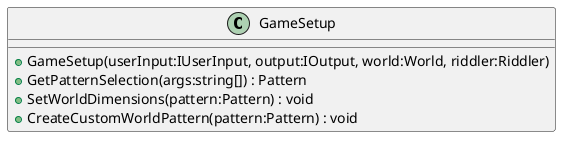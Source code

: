 @startuml
class GameSetup {
    + GameSetup(userInput:IUserInput, output:IOutput, world:World, riddler:Riddler)
    + GetPatternSelection(args:string[]) : Pattern
    + SetWorldDimensions(pattern:Pattern) : void
    + CreateCustomWorldPattern(pattern:Pattern) : void
}
@enduml

